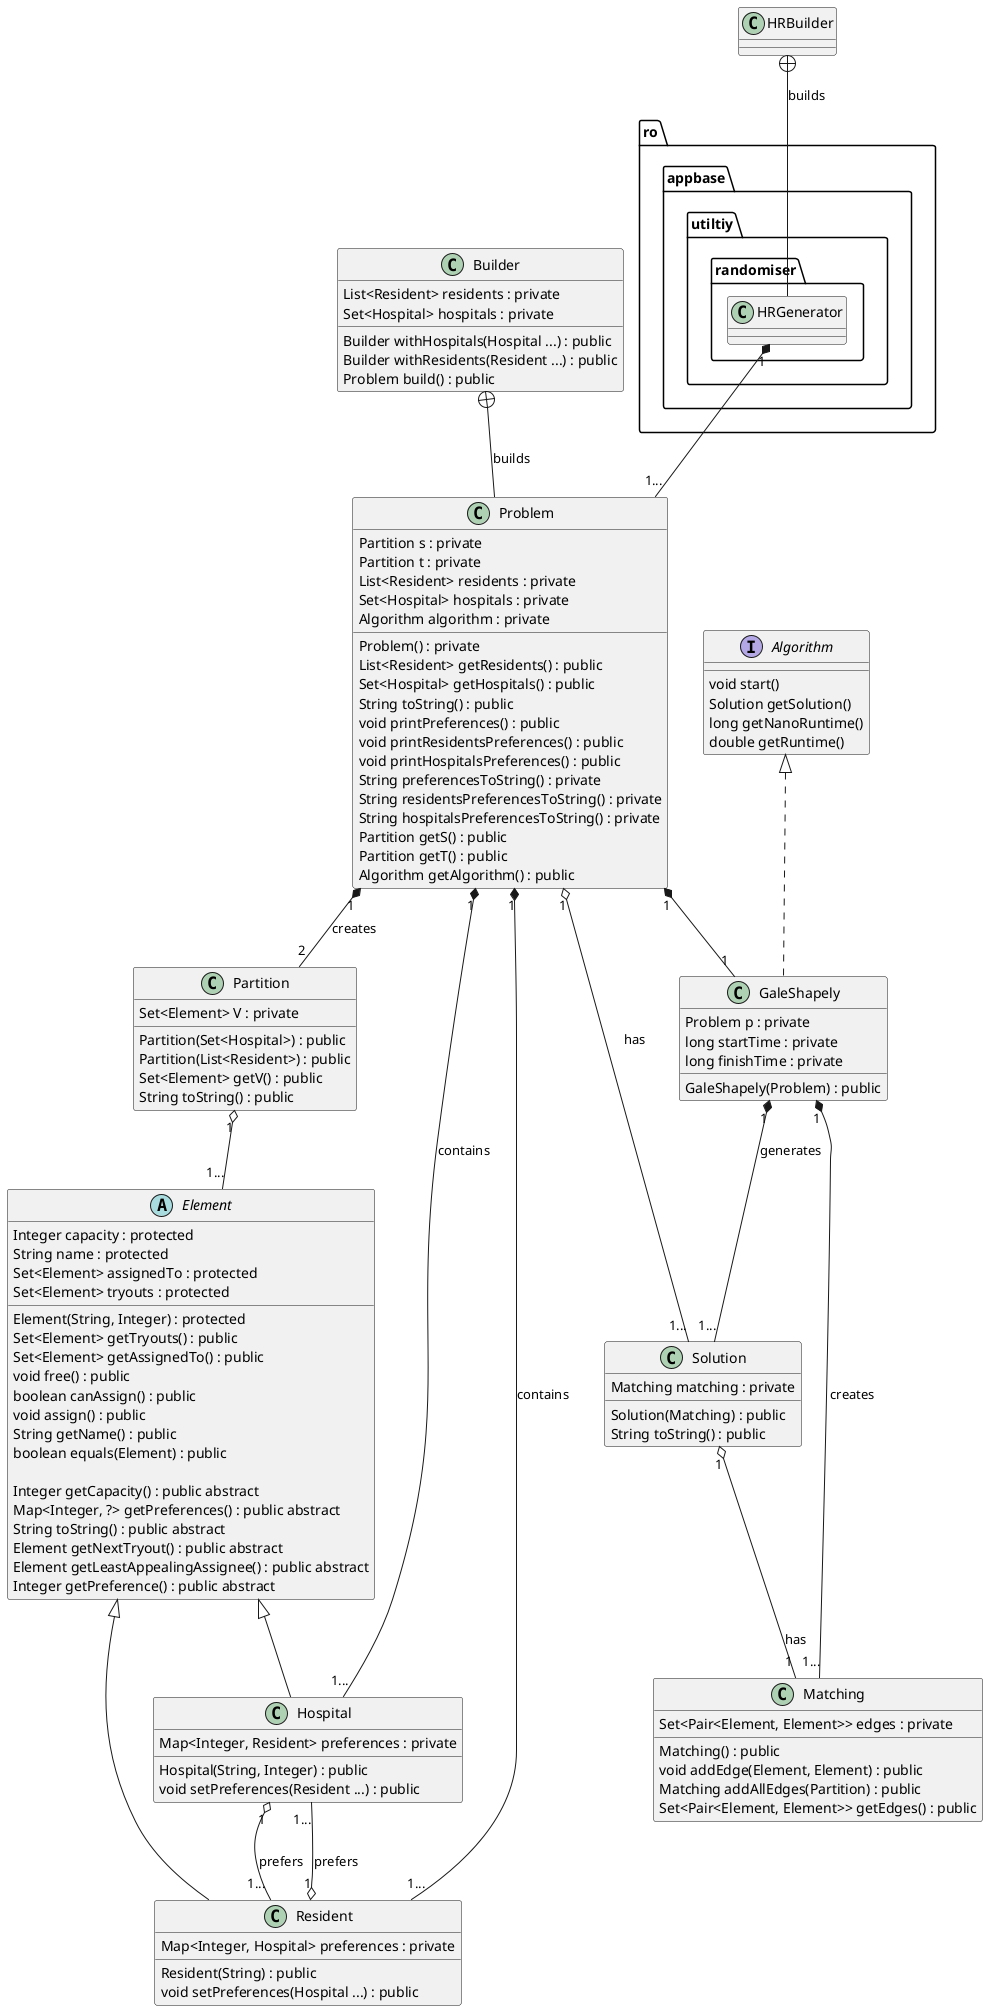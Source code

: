 @startuml

abstract class Element

class Hospital extends Element
class Resident extends Element

class Problem
class Matching
class Partition
class Element
class Solution
class GaleShapely implements Algorithm
class Builder
class ro.appbase.utiltiy.randomiser.HRGenerator
class HRBuilder
interface Algorithm

HRBuilder +-- ro.appbase.utiltiy.randomiser.HRGenerator : builds
Builder +-- Problem : builds

ro.appbase.utiltiy.randomiser.HRGenerator "1" *-- "1..." Problem

Resident "1" o-- "1..." Hospital : prefers
Hospital "1" o-- "1..." Resident : prefers

Problem "1" *-- "1..." Resident : contains
Problem "1" *-- "1..." Hospital : contains

Problem "1" o-- "1..." Solution : has
Problem "1" *-- "2" Partition : creates

Solution "1" o-- "1" Matching : has

Problem "1" *-- "1" GaleShapely

GaleShapely "1" *-- "1..." Solution : generates
GaleShapely "1" *-- "1..." Matching : creates

Partition "1" o-- "1..." Element

class Solution{
    Matching matching : private
    Solution(Matching) : public
    String toString() : public
}

class Matching{
    Set<Pair<Element, Element>> edges : private
    Matching() : public
    void addEdge(Element, Element) : public
    Matching addAllEdges(Partition) : public
    Set<Pair<Element, Element>> getEdges() : public
}

class Partition{
    Set<Element> V : private
    Partition(Set<Hospital>) : public
    Partition(List<Resident>) : public
    Set<Element> getV() : public
    String toString() : public
}

class Resident{
    Map<Integer, Hospital> preferences : private
    Resident(String) : public
    void setPreferences(Hospital ...) : public
}

class Hospital{
    Map<Integer, Resident> preferences : private

    Hospital(String, Integer) : public
    void setPreferences(Resident ...) : public
}

abstract class Element{
    Integer capacity : protected
    String name : protected
    Set<Element> assignedTo : protected
    Set<Element> tryouts : protected

    Element(String, Integer) : protected
    Set<Element> getTryouts() : public
    Set<Element> getAssignedTo() : public
    void free() : public
    boolean canAssign() : public
    void assign() : public
    String getName() : public
    boolean equals(Element) : public

    Integer getCapacity() : public abstract
    Map<Integer, ?> getPreferences() : public abstract
    String toString() : public abstract
    Element getNextTryout() : public abstract
    Element getLeastAppealingAssignee() : public abstract
    Integer getPreference() : public abstract
}

class Problem{
    Partition s : private
    Partition t : private
    List<Resident> residents : private
    Set<Hospital> hospitals : private
    Algorithm algorithm : private

    Problem() : private
    List<Resident> getResidents() : public
    Set<Hospital> getHospitals() : public
    String toString() : public
    void printPreferences() : public
    void printResidentsPreferences() : public
    void printHospitalsPreferences() : public
    String preferencesToString() : private
    String residentsPreferencesToString() : private
    String hospitalsPreferencesToString() : private
    Partition getS() : public
    Partition getT() : public
    Algorithm getAlgorithm() : public
}

class Builder{
    List<Resident> residents : private
    Set<Hospital> hospitals : private

    Builder withHospitals(Hospital ...) : public
    Builder withResidents(Resident ...) : public
    Problem build() : public
}

class GaleShapely{
    Problem p : private
    long startTime : private
    long finishTime : private

    GaleShapely(Problem) : public
}

interface Algorithm{
    void start()
    Solution getSolution()
    long getNanoRuntime()
    double getRuntime()
}

@enduml


abstract class AbstractList
abstract AbstractCollection
interface List
interface Collection

List <|-- AbstractList
Collection <|-- AbstractCollection

Collection <|- List
AbstractCollection <|- AbstractList
AbstractList <|-- ArrayList

class ArrayList {
Object[] elementData
size()
}

enum TimeUnit {
DAYS
HOURS
MINUTES
}